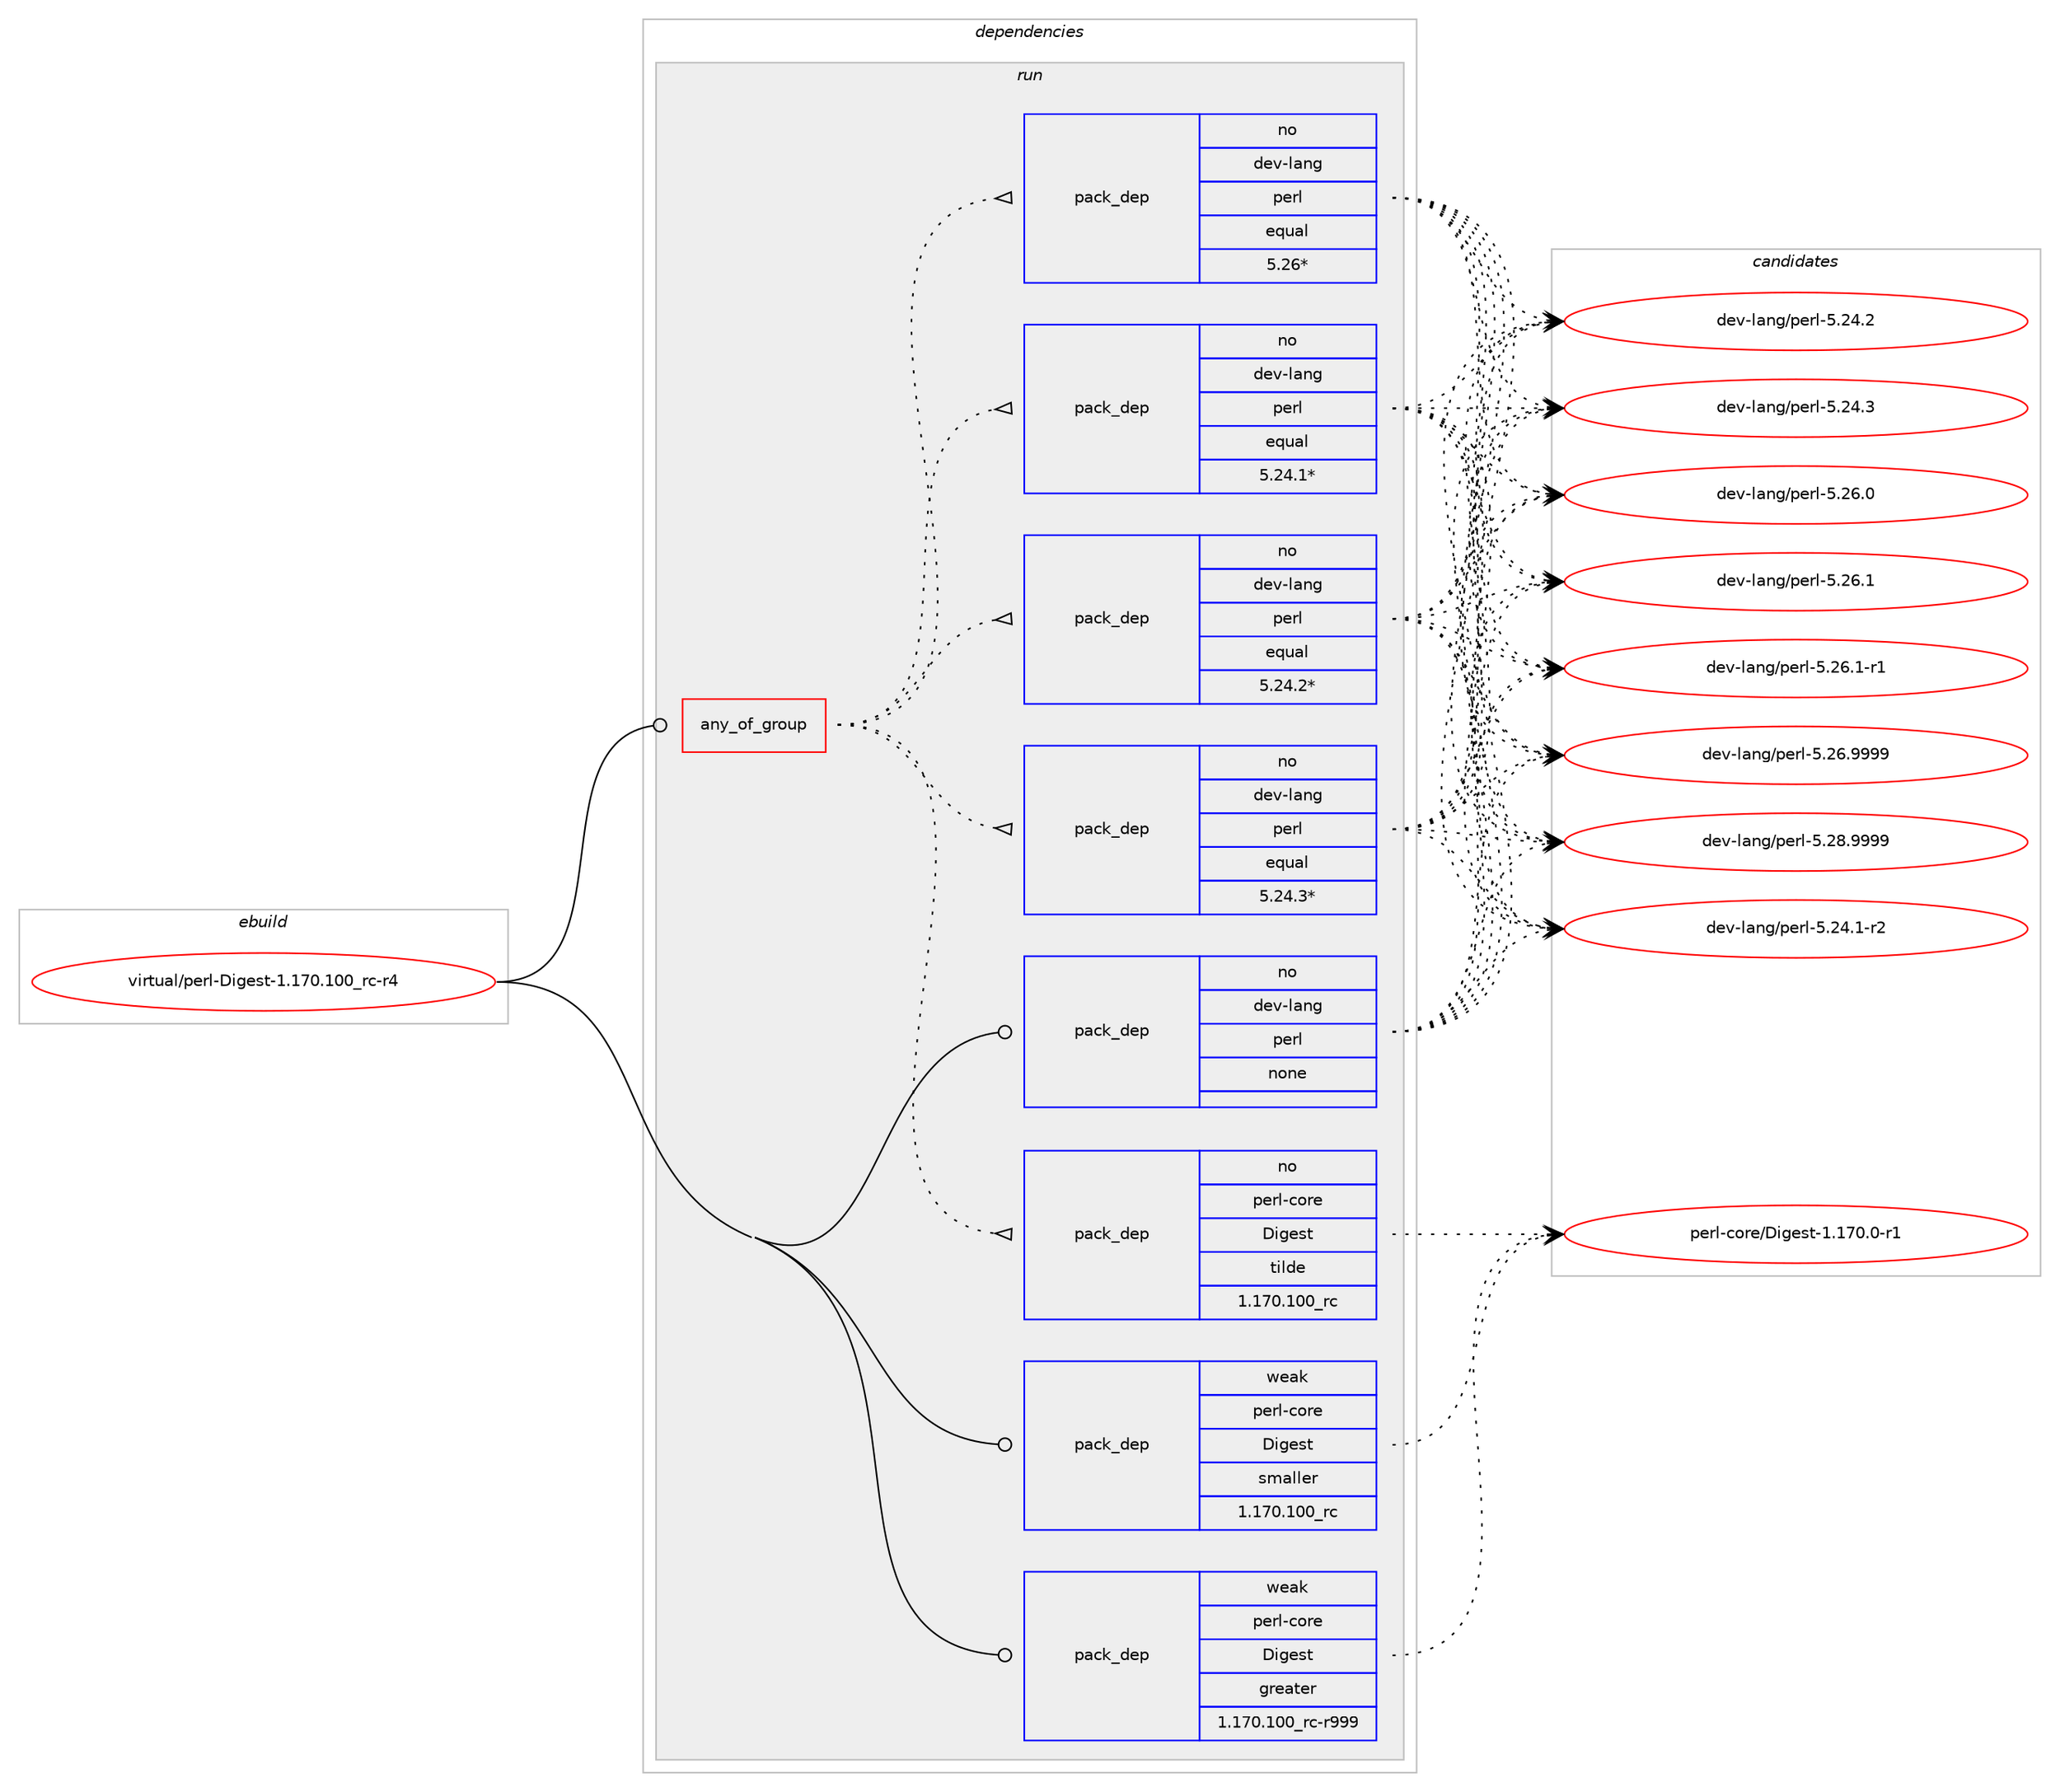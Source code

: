 digraph prolog {

# *************
# Graph options
# *************

newrank=true;
concentrate=true;
compound=true;
graph [rankdir=LR,fontname=Helvetica,fontsize=10,ranksep=1.5];#, ranksep=2.5, nodesep=0.2];
edge  [arrowhead=vee];
node  [fontname=Helvetica,fontsize=10];

# **********
# The ebuild
# **********

subgraph cluster_leftcol {
color=gray;
rank=same;
label=<<i>ebuild</i>>;
id [label="virtual/perl-Digest-1.170.100_rc-r4", color=red, width=4, href="../virtual/perl-Digest-1.170.100_rc-r4.svg"];
}

# ****************
# The dependencies
# ****************

subgraph cluster_midcol {
color=gray;
label=<<i>dependencies</i>>;
subgraph cluster_compile {
fillcolor="#eeeeee";
style=filled;
label=<<i>compile</i>>;
}
subgraph cluster_compileandrun {
fillcolor="#eeeeee";
style=filled;
label=<<i>compile and run</i>>;
}
subgraph cluster_run {
fillcolor="#eeeeee";
style=filled;
label=<<i>run</i>>;
subgraph any15 {
dependency3787 [label=<<TABLE BORDER="0" CELLBORDER="1" CELLSPACING="0" CELLPADDING="4"><TR><TD CELLPADDING="10">any_of_group</TD></TR></TABLE>>, shape=none, color=red];subgraph pack3540 {
dependency3788 [label=<<TABLE BORDER="0" CELLBORDER="1" CELLSPACING="0" CELLPADDING="4" WIDTH="220"><TR><TD ROWSPAN="6" CELLPADDING="30">pack_dep</TD></TR><TR><TD WIDTH="110">no</TD></TR><TR><TD>dev-lang</TD></TR><TR><TD>perl</TD></TR><TR><TD>equal</TD></TR><TR><TD>5.26*</TD></TR></TABLE>>, shape=none, color=blue];
}
dependency3787:e -> dependency3788:w [weight=20,style="dotted",arrowhead="oinv"];
subgraph pack3541 {
dependency3789 [label=<<TABLE BORDER="0" CELLBORDER="1" CELLSPACING="0" CELLPADDING="4" WIDTH="220"><TR><TD ROWSPAN="6" CELLPADDING="30">pack_dep</TD></TR><TR><TD WIDTH="110">no</TD></TR><TR><TD>dev-lang</TD></TR><TR><TD>perl</TD></TR><TR><TD>equal</TD></TR><TR><TD>5.24.3*</TD></TR></TABLE>>, shape=none, color=blue];
}
dependency3787:e -> dependency3789:w [weight=20,style="dotted",arrowhead="oinv"];
subgraph pack3542 {
dependency3790 [label=<<TABLE BORDER="0" CELLBORDER="1" CELLSPACING="0" CELLPADDING="4" WIDTH="220"><TR><TD ROWSPAN="6" CELLPADDING="30">pack_dep</TD></TR><TR><TD WIDTH="110">no</TD></TR><TR><TD>dev-lang</TD></TR><TR><TD>perl</TD></TR><TR><TD>equal</TD></TR><TR><TD>5.24.2*</TD></TR></TABLE>>, shape=none, color=blue];
}
dependency3787:e -> dependency3790:w [weight=20,style="dotted",arrowhead="oinv"];
subgraph pack3543 {
dependency3791 [label=<<TABLE BORDER="0" CELLBORDER="1" CELLSPACING="0" CELLPADDING="4" WIDTH="220"><TR><TD ROWSPAN="6" CELLPADDING="30">pack_dep</TD></TR><TR><TD WIDTH="110">no</TD></TR><TR><TD>dev-lang</TD></TR><TR><TD>perl</TD></TR><TR><TD>equal</TD></TR><TR><TD>5.24.1*</TD></TR></TABLE>>, shape=none, color=blue];
}
dependency3787:e -> dependency3791:w [weight=20,style="dotted",arrowhead="oinv"];
subgraph pack3544 {
dependency3792 [label=<<TABLE BORDER="0" CELLBORDER="1" CELLSPACING="0" CELLPADDING="4" WIDTH="220"><TR><TD ROWSPAN="6" CELLPADDING="30">pack_dep</TD></TR><TR><TD WIDTH="110">no</TD></TR><TR><TD>perl-core</TD></TR><TR><TD>Digest</TD></TR><TR><TD>tilde</TD></TR><TR><TD>1.170.100_rc</TD></TR></TABLE>>, shape=none, color=blue];
}
dependency3787:e -> dependency3792:w [weight=20,style="dotted",arrowhead="oinv"];
}
id:e -> dependency3787:w [weight=20,style="solid",arrowhead="odot"];
subgraph pack3545 {
dependency3793 [label=<<TABLE BORDER="0" CELLBORDER="1" CELLSPACING="0" CELLPADDING="4" WIDTH="220"><TR><TD ROWSPAN="6" CELLPADDING="30">pack_dep</TD></TR><TR><TD WIDTH="110">no</TD></TR><TR><TD>dev-lang</TD></TR><TR><TD>perl</TD></TR><TR><TD>none</TD></TR><TR><TD></TD></TR></TABLE>>, shape=none, color=blue];
}
id:e -> dependency3793:w [weight=20,style="solid",arrowhead="odot"];
subgraph pack3546 {
dependency3794 [label=<<TABLE BORDER="0" CELLBORDER="1" CELLSPACING="0" CELLPADDING="4" WIDTH="220"><TR><TD ROWSPAN="6" CELLPADDING="30">pack_dep</TD></TR><TR><TD WIDTH="110">weak</TD></TR><TR><TD>perl-core</TD></TR><TR><TD>Digest</TD></TR><TR><TD>greater</TD></TR><TR><TD>1.170.100_rc-r999</TD></TR></TABLE>>, shape=none, color=blue];
}
id:e -> dependency3794:w [weight=20,style="solid",arrowhead="odot"];
subgraph pack3547 {
dependency3795 [label=<<TABLE BORDER="0" CELLBORDER="1" CELLSPACING="0" CELLPADDING="4" WIDTH="220"><TR><TD ROWSPAN="6" CELLPADDING="30">pack_dep</TD></TR><TR><TD WIDTH="110">weak</TD></TR><TR><TD>perl-core</TD></TR><TR><TD>Digest</TD></TR><TR><TD>smaller</TD></TR><TR><TD>1.170.100_rc</TD></TR></TABLE>>, shape=none, color=blue];
}
id:e -> dependency3795:w [weight=20,style="solid",arrowhead="odot"];
}
}

# **************
# The candidates
# **************

subgraph cluster_choices {
rank=same;
color=gray;
label=<<i>candidates</i>>;

subgraph choice3540 {
color=black;
nodesep=1;
choice100101118451089711010347112101114108455346505246494511450 [label="dev-lang/perl-5.24.1-r2", color=red, width=4,href="../dev-lang/perl-5.24.1-r2.svg"];
choice10010111845108971101034711210111410845534650524650 [label="dev-lang/perl-5.24.2", color=red, width=4,href="../dev-lang/perl-5.24.2.svg"];
choice10010111845108971101034711210111410845534650524651 [label="dev-lang/perl-5.24.3", color=red, width=4,href="../dev-lang/perl-5.24.3.svg"];
choice10010111845108971101034711210111410845534650544648 [label="dev-lang/perl-5.26.0", color=red, width=4,href="../dev-lang/perl-5.26.0.svg"];
choice10010111845108971101034711210111410845534650544649 [label="dev-lang/perl-5.26.1", color=red, width=4,href="../dev-lang/perl-5.26.1.svg"];
choice100101118451089711010347112101114108455346505446494511449 [label="dev-lang/perl-5.26.1-r1", color=red, width=4,href="../dev-lang/perl-5.26.1-r1.svg"];
choice10010111845108971101034711210111410845534650544657575757 [label="dev-lang/perl-5.26.9999", color=red, width=4,href="../dev-lang/perl-5.26.9999.svg"];
choice10010111845108971101034711210111410845534650564657575757 [label="dev-lang/perl-5.28.9999", color=red, width=4,href="../dev-lang/perl-5.28.9999.svg"];
dependency3788:e -> choice100101118451089711010347112101114108455346505246494511450:w [style=dotted,weight="100"];
dependency3788:e -> choice10010111845108971101034711210111410845534650524650:w [style=dotted,weight="100"];
dependency3788:e -> choice10010111845108971101034711210111410845534650524651:w [style=dotted,weight="100"];
dependency3788:e -> choice10010111845108971101034711210111410845534650544648:w [style=dotted,weight="100"];
dependency3788:e -> choice10010111845108971101034711210111410845534650544649:w [style=dotted,weight="100"];
dependency3788:e -> choice100101118451089711010347112101114108455346505446494511449:w [style=dotted,weight="100"];
dependency3788:e -> choice10010111845108971101034711210111410845534650544657575757:w [style=dotted,weight="100"];
dependency3788:e -> choice10010111845108971101034711210111410845534650564657575757:w [style=dotted,weight="100"];
}
subgraph choice3541 {
color=black;
nodesep=1;
choice100101118451089711010347112101114108455346505246494511450 [label="dev-lang/perl-5.24.1-r2", color=red, width=4,href="../dev-lang/perl-5.24.1-r2.svg"];
choice10010111845108971101034711210111410845534650524650 [label="dev-lang/perl-5.24.2", color=red, width=4,href="../dev-lang/perl-5.24.2.svg"];
choice10010111845108971101034711210111410845534650524651 [label="dev-lang/perl-5.24.3", color=red, width=4,href="../dev-lang/perl-5.24.3.svg"];
choice10010111845108971101034711210111410845534650544648 [label="dev-lang/perl-5.26.0", color=red, width=4,href="../dev-lang/perl-5.26.0.svg"];
choice10010111845108971101034711210111410845534650544649 [label="dev-lang/perl-5.26.1", color=red, width=4,href="../dev-lang/perl-5.26.1.svg"];
choice100101118451089711010347112101114108455346505446494511449 [label="dev-lang/perl-5.26.1-r1", color=red, width=4,href="../dev-lang/perl-5.26.1-r1.svg"];
choice10010111845108971101034711210111410845534650544657575757 [label="dev-lang/perl-5.26.9999", color=red, width=4,href="../dev-lang/perl-5.26.9999.svg"];
choice10010111845108971101034711210111410845534650564657575757 [label="dev-lang/perl-5.28.9999", color=red, width=4,href="../dev-lang/perl-5.28.9999.svg"];
dependency3789:e -> choice100101118451089711010347112101114108455346505246494511450:w [style=dotted,weight="100"];
dependency3789:e -> choice10010111845108971101034711210111410845534650524650:w [style=dotted,weight="100"];
dependency3789:e -> choice10010111845108971101034711210111410845534650524651:w [style=dotted,weight="100"];
dependency3789:e -> choice10010111845108971101034711210111410845534650544648:w [style=dotted,weight="100"];
dependency3789:e -> choice10010111845108971101034711210111410845534650544649:w [style=dotted,weight="100"];
dependency3789:e -> choice100101118451089711010347112101114108455346505446494511449:w [style=dotted,weight="100"];
dependency3789:e -> choice10010111845108971101034711210111410845534650544657575757:w [style=dotted,weight="100"];
dependency3789:e -> choice10010111845108971101034711210111410845534650564657575757:w [style=dotted,weight="100"];
}
subgraph choice3542 {
color=black;
nodesep=1;
choice100101118451089711010347112101114108455346505246494511450 [label="dev-lang/perl-5.24.1-r2", color=red, width=4,href="../dev-lang/perl-5.24.1-r2.svg"];
choice10010111845108971101034711210111410845534650524650 [label="dev-lang/perl-5.24.2", color=red, width=4,href="../dev-lang/perl-5.24.2.svg"];
choice10010111845108971101034711210111410845534650524651 [label="dev-lang/perl-5.24.3", color=red, width=4,href="../dev-lang/perl-5.24.3.svg"];
choice10010111845108971101034711210111410845534650544648 [label="dev-lang/perl-5.26.0", color=red, width=4,href="../dev-lang/perl-5.26.0.svg"];
choice10010111845108971101034711210111410845534650544649 [label="dev-lang/perl-5.26.1", color=red, width=4,href="../dev-lang/perl-5.26.1.svg"];
choice100101118451089711010347112101114108455346505446494511449 [label="dev-lang/perl-5.26.1-r1", color=red, width=4,href="../dev-lang/perl-5.26.1-r1.svg"];
choice10010111845108971101034711210111410845534650544657575757 [label="dev-lang/perl-5.26.9999", color=red, width=4,href="../dev-lang/perl-5.26.9999.svg"];
choice10010111845108971101034711210111410845534650564657575757 [label="dev-lang/perl-5.28.9999", color=red, width=4,href="../dev-lang/perl-5.28.9999.svg"];
dependency3790:e -> choice100101118451089711010347112101114108455346505246494511450:w [style=dotted,weight="100"];
dependency3790:e -> choice10010111845108971101034711210111410845534650524650:w [style=dotted,weight="100"];
dependency3790:e -> choice10010111845108971101034711210111410845534650524651:w [style=dotted,weight="100"];
dependency3790:e -> choice10010111845108971101034711210111410845534650544648:w [style=dotted,weight="100"];
dependency3790:e -> choice10010111845108971101034711210111410845534650544649:w [style=dotted,weight="100"];
dependency3790:e -> choice100101118451089711010347112101114108455346505446494511449:w [style=dotted,weight="100"];
dependency3790:e -> choice10010111845108971101034711210111410845534650544657575757:w [style=dotted,weight="100"];
dependency3790:e -> choice10010111845108971101034711210111410845534650564657575757:w [style=dotted,weight="100"];
}
subgraph choice3543 {
color=black;
nodesep=1;
choice100101118451089711010347112101114108455346505246494511450 [label="dev-lang/perl-5.24.1-r2", color=red, width=4,href="../dev-lang/perl-5.24.1-r2.svg"];
choice10010111845108971101034711210111410845534650524650 [label="dev-lang/perl-5.24.2", color=red, width=4,href="../dev-lang/perl-5.24.2.svg"];
choice10010111845108971101034711210111410845534650524651 [label="dev-lang/perl-5.24.3", color=red, width=4,href="../dev-lang/perl-5.24.3.svg"];
choice10010111845108971101034711210111410845534650544648 [label="dev-lang/perl-5.26.0", color=red, width=4,href="../dev-lang/perl-5.26.0.svg"];
choice10010111845108971101034711210111410845534650544649 [label="dev-lang/perl-5.26.1", color=red, width=4,href="../dev-lang/perl-5.26.1.svg"];
choice100101118451089711010347112101114108455346505446494511449 [label="dev-lang/perl-5.26.1-r1", color=red, width=4,href="../dev-lang/perl-5.26.1-r1.svg"];
choice10010111845108971101034711210111410845534650544657575757 [label="dev-lang/perl-5.26.9999", color=red, width=4,href="../dev-lang/perl-5.26.9999.svg"];
choice10010111845108971101034711210111410845534650564657575757 [label="dev-lang/perl-5.28.9999", color=red, width=4,href="../dev-lang/perl-5.28.9999.svg"];
dependency3791:e -> choice100101118451089711010347112101114108455346505246494511450:w [style=dotted,weight="100"];
dependency3791:e -> choice10010111845108971101034711210111410845534650524650:w [style=dotted,weight="100"];
dependency3791:e -> choice10010111845108971101034711210111410845534650524651:w [style=dotted,weight="100"];
dependency3791:e -> choice10010111845108971101034711210111410845534650544648:w [style=dotted,weight="100"];
dependency3791:e -> choice10010111845108971101034711210111410845534650544649:w [style=dotted,weight="100"];
dependency3791:e -> choice100101118451089711010347112101114108455346505446494511449:w [style=dotted,weight="100"];
dependency3791:e -> choice10010111845108971101034711210111410845534650544657575757:w [style=dotted,weight="100"];
dependency3791:e -> choice10010111845108971101034711210111410845534650564657575757:w [style=dotted,weight="100"];
}
subgraph choice3544 {
color=black;
nodesep=1;
choice1121011141084599111114101476810510310111511645494649554846484511449 [label="perl-core/Digest-1.170.0-r1", color=red, width=4,href="../perl-core/Digest-1.170.0-r1.svg"];
dependency3792:e -> choice1121011141084599111114101476810510310111511645494649554846484511449:w [style=dotted,weight="100"];
}
subgraph choice3545 {
color=black;
nodesep=1;
choice100101118451089711010347112101114108455346505246494511450 [label="dev-lang/perl-5.24.1-r2", color=red, width=4,href="../dev-lang/perl-5.24.1-r2.svg"];
choice10010111845108971101034711210111410845534650524650 [label="dev-lang/perl-5.24.2", color=red, width=4,href="../dev-lang/perl-5.24.2.svg"];
choice10010111845108971101034711210111410845534650524651 [label="dev-lang/perl-5.24.3", color=red, width=4,href="../dev-lang/perl-5.24.3.svg"];
choice10010111845108971101034711210111410845534650544648 [label="dev-lang/perl-5.26.0", color=red, width=4,href="../dev-lang/perl-5.26.0.svg"];
choice10010111845108971101034711210111410845534650544649 [label="dev-lang/perl-5.26.1", color=red, width=4,href="../dev-lang/perl-5.26.1.svg"];
choice100101118451089711010347112101114108455346505446494511449 [label="dev-lang/perl-5.26.1-r1", color=red, width=4,href="../dev-lang/perl-5.26.1-r1.svg"];
choice10010111845108971101034711210111410845534650544657575757 [label="dev-lang/perl-5.26.9999", color=red, width=4,href="../dev-lang/perl-5.26.9999.svg"];
choice10010111845108971101034711210111410845534650564657575757 [label="dev-lang/perl-5.28.9999", color=red, width=4,href="../dev-lang/perl-5.28.9999.svg"];
dependency3793:e -> choice100101118451089711010347112101114108455346505246494511450:w [style=dotted,weight="100"];
dependency3793:e -> choice10010111845108971101034711210111410845534650524650:w [style=dotted,weight="100"];
dependency3793:e -> choice10010111845108971101034711210111410845534650524651:w [style=dotted,weight="100"];
dependency3793:e -> choice10010111845108971101034711210111410845534650544648:w [style=dotted,weight="100"];
dependency3793:e -> choice10010111845108971101034711210111410845534650544649:w [style=dotted,weight="100"];
dependency3793:e -> choice100101118451089711010347112101114108455346505446494511449:w [style=dotted,weight="100"];
dependency3793:e -> choice10010111845108971101034711210111410845534650544657575757:w [style=dotted,weight="100"];
dependency3793:e -> choice10010111845108971101034711210111410845534650564657575757:w [style=dotted,weight="100"];
}
subgraph choice3546 {
color=black;
nodesep=1;
choice1121011141084599111114101476810510310111511645494649554846484511449 [label="perl-core/Digest-1.170.0-r1", color=red, width=4,href="../perl-core/Digest-1.170.0-r1.svg"];
dependency3794:e -> choice1121011141084599111114101476810510310111511645494649554846484511449:w [style=dotted,weight="100"];
}
subgraph choice3547 {
color=black;
nodesep=1;
choice1121011141084599111114101476810510310111511645494649554846484511449 [label="perl-core/Digest-1.170.0-r1", color=red, width=4,href="../perl-core/Digest-1.170.0-r1.svg"];
dependency3795:e -> choice1121011141084599111114101476810510310111511645494649554846484511449:w [style=dotted,weight="100"];
}
}

}
